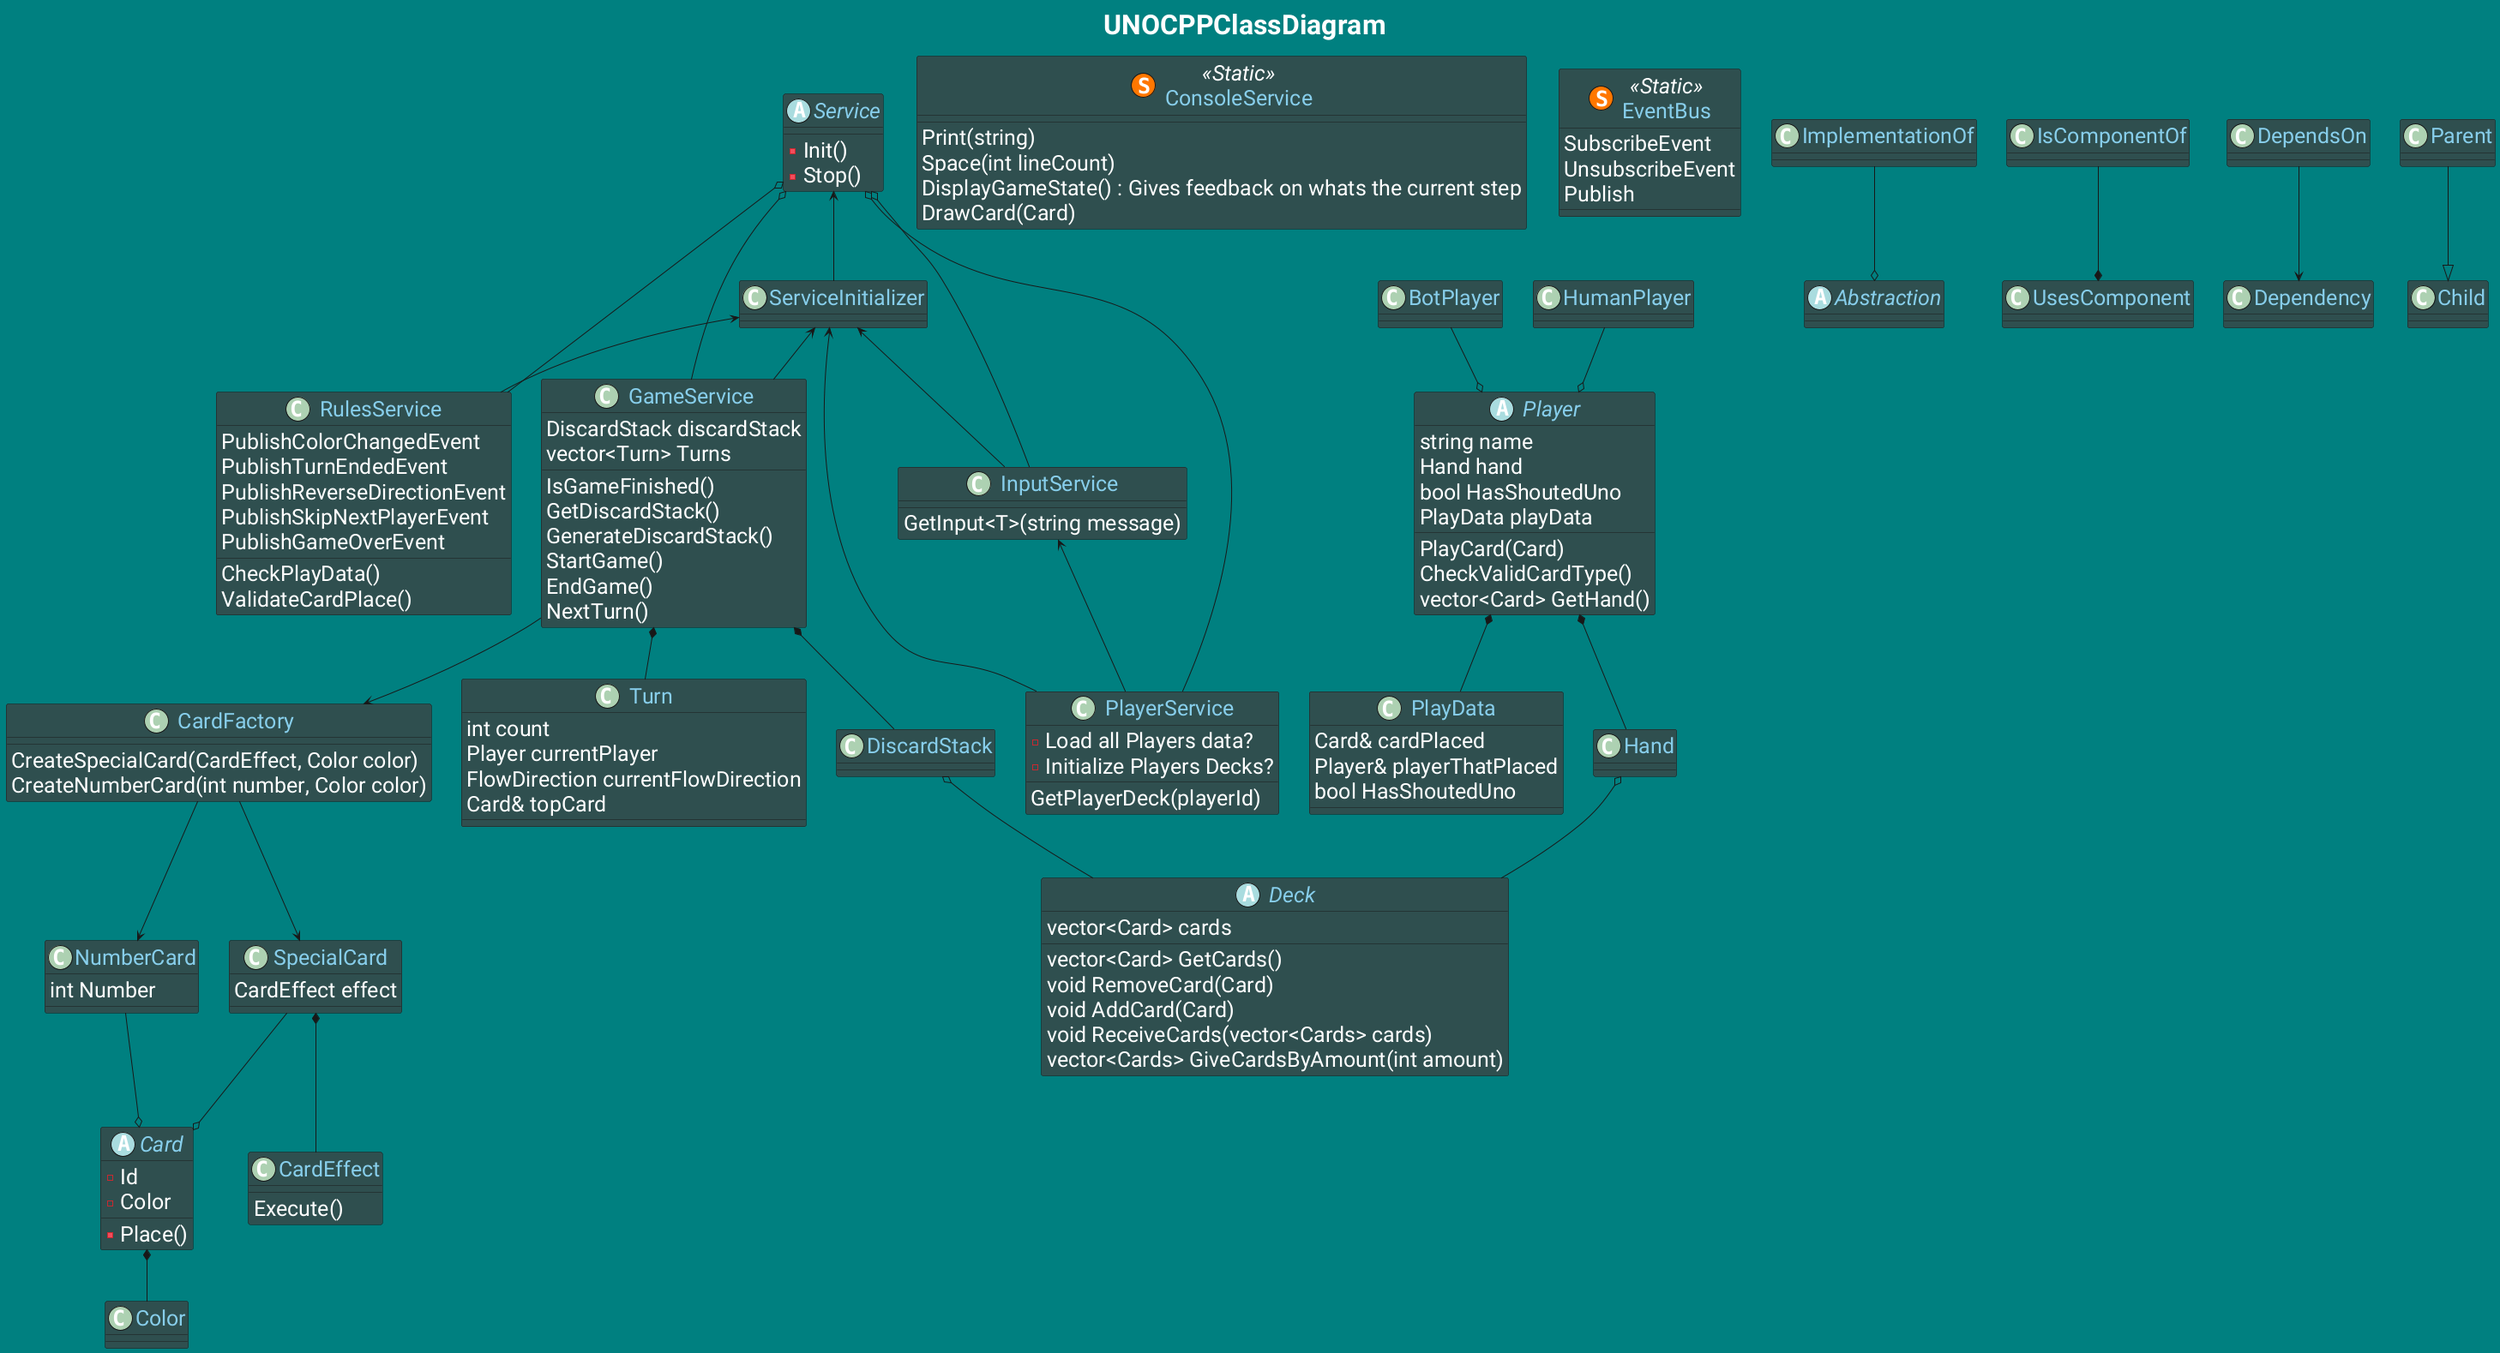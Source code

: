 @startuml UNOCPPClassDiagram

title UNOCPPClassDiagram

abstract class Service
{
    - Init()
    - Stop()
}
abstract class Player
{
    string name
    Hand hand
    bool HasShoutedUno
    PlayData playData

    PlayCard(Card)
    CheckValidCardType()
    vector<Card> GetHand()
}
abstract class Card
{
    - Id
    - Color
    - Place()
}
abstract class Deck
{
    vector<Card> cards
    vector<Card> GetCards()
    void RemoveCard(Card)
    void AddCard(Card)
    void ReceiveCards(vector<Cards> cards)
    vector<Cards> GiveCardsByAmount(int amount)
}
class ConsoleService << (S, #FF7700) Static >> 
{
    Print(string)
    Space(int lineCount)
    DisplayGameState() : Gives feedback on whats the current step
    DrawCard(Card)
}
class EventBus << (S, #FF7700) Static >>
{
    SubscribeEvent
    UnsubscribeEvent
    Publish
}
class CardEffect{
    Execute()
}
class Turn
{
    int count
    Player currentPlayer
    FlowDirection currentFlowDirection
    Card& topCard
}
class PlayData{
    Card& cardPlaced
    Player& playerThatPlaced
    bool HasShoutedUno
}
class GameService
{
    DiscardStack discardStack
    vector<Turn> Turns
    IsGameFinished()
    GetDiscardStack()
    GenerateDiscardStack()
    StartGame()
    EndGame()
    NextTurn()
}
class PlayerService
{
    - Load all Players data?
    - Initialize Players Decks?
    GetPlayerDeck(playerId)
}
class InputService
{
    GetInput<T>(string message)
}
class CardFactory
{
    CreateSpecialCard(CardEffect, Color color)
    CreateNumberCard(int number, Color color)
}
class SpecialCard 
{
    CardEffect effect
}
class NumberCard
{
    int Number
}
class RulesService
{
    CheckPlayData()
    ValidateCardPlace()
    PublishColorChangedEvent
    PublishTurnEndedEvent
    PublishReverseDirectionEvent
    PublishSkipNextPlayerEvent
    PublishGameOverEvent
}

class ServiceInitializer
class BotPlayer
class HumanPlayer
class Hand
class DiscardStack
class PlayerService
class Color 

PlayerService --o Service
GameService --o Service
InputService --o Service
RulesService --o Service

BotPlayer --o Player
HumanPlayer --o Player

SpecialCard --o Card
NumberCard --o Card

Hand o-- Deck
DiscardStack o-- Deck

SpecialCard *-- CardEffect
Player *-- Hand
Player *-- PlayData
GameService *-- DiscardStack
GameService *-- Turn
Card *-- Color

Service <-- ServiceInitializer

ServiceInitializer <-- PlayerService
ServiceInitializer <-- GameService
ServiceInitializer <-- InputService
ServiceInitializer <-- RulesService

CardFactory --> NumberCard
CardFactory --> SpecialCard

GameService --> CardFactory
InputService <-- PlayerService
'-------------Legend----------------------------------
abstract class Abstraction

ImplementationOf --o Abstraction
IsComponentOf --* UsesComponent
DependsOn --> Dependency
Parent --|> Child
'-----------------------------------------------------------
skinParam TitleFontSize 32
skinparam backgroundColor Teal
skinParam ClassBackgroundColor DarkSlateGrey
skinParam DefaultFontColor White
skinParam ClassFontColor SkyBlue
skinParam ArrowColor LightSkyBlue 
skinparam DefaultFontSize 25
skinparam DefaultFontName Roboto
